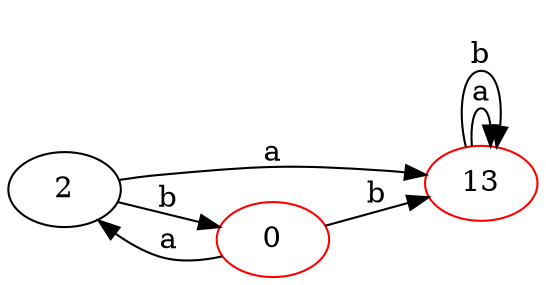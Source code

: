 digraph {
	rankdir=LR
	13 [color=red]
	13 -> 13 [label=a]
	13 -> 13 [label=b]
	2
	2 -> 13 [label=a]
	2 -> 0 [label=b]
	0 [color=red]
	0 -> 2 [label=a]
	0 -> 13 [label=b]
}
